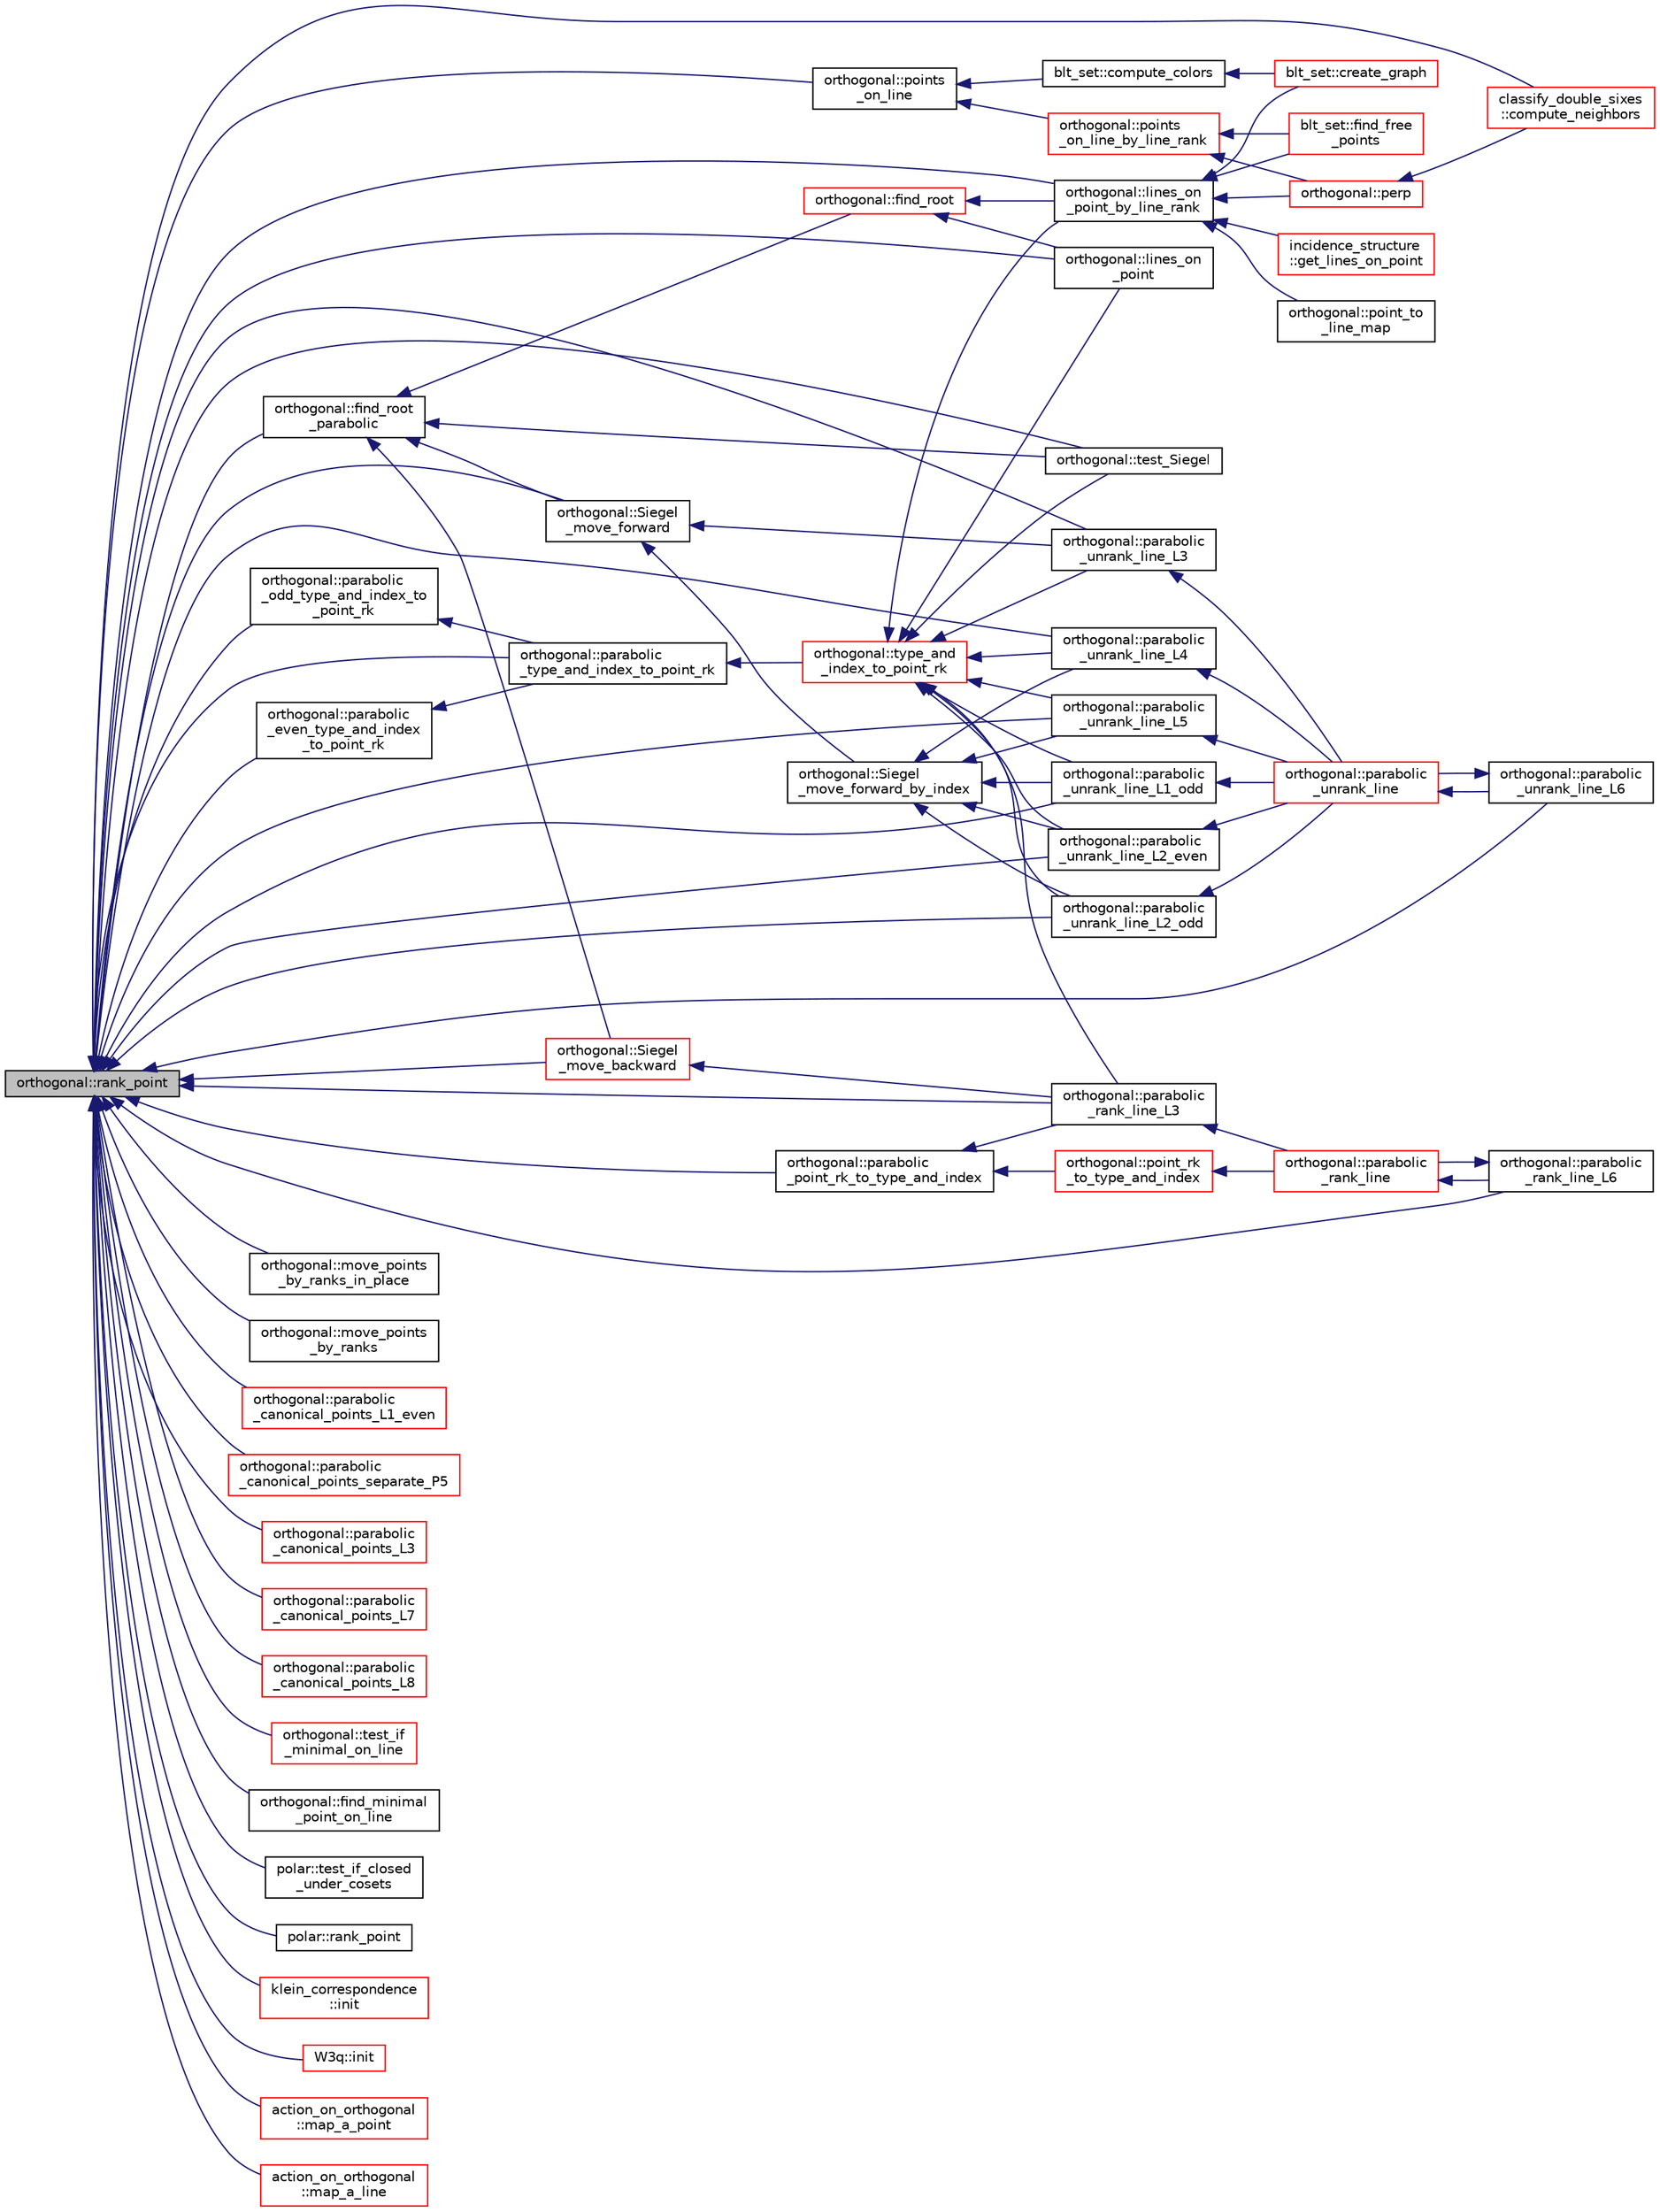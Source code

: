 digraph "orthogonal::rank_point"
{
  edge [fontname="Helvetica",fontsize="10",labelfontname="Helvetica",labelfontsize="10"];
  node [fontname="Helvetica",fontsize="10",shape=record];
  rankdir="LR";
  Node40019 [label="orthogonal::rank_point",height=0.2,width=0.4,color="black", fillcolor="grey75", style="filled", fontcolor="black"];
  Node40019 -> Node40020 [dir="back",color="midnightblue",fontsize="10",style="solid",fontname="Helvetica"];
  Node40020 [label="orthogonal::points\l_on_line",height=0.2,width=0.4,color="black", fillcolor="white", style="filled",URL="$d7/daa/classorthogonal.html#afe1cc564902cc557d4d4d2ff85ee6839"];
  Node40020 -> Node40021 [dir="back",color="midnightblue",fontsize="10",style="solid",fontname="Helvetica"];
  Node40021 [label="blt_set::compute_colors",height=0.2,width=0.4,color="black", fillcolor="white", style="filled",URL="$d1/d3d/classblt__set.html#a6629b3a1a50c0f2736034abaea6f7d63"];
  Node40021 -> Node40022 [dir="back",color="midnightblue",fontsize="10",style="solid",fontname="Helvetica"];
  Node40022 [label="blt_set::create_graph",height=0.2,width=0.4,color="red", fillcolor="white", style="filled",URL="$d1/d3d/classblt__set.html#ae92249ece99ffbc92e93e49cd5d5dccf"];
  Node40020 -> Node40025 [dir="back",color="midnightblue",fontsize="10",style="solid",fontname="Helvetica"];
  Node40025 [label="orthogonal::points\l_on_line_by_line_rank",height=0.2,width=0.4,color="red", fillcolor="white", style="filled",URL="$d7/daa/classorthogonal.html#aec3f511b69d0a28340f93d6f904c5daa"];
  Node40025 -> Node40026 [dir="back",color="midnightblue",fontsize="10",style="solid",fontname="Helvetica"];
  Node40026 [label="blt_set::find_free\l_points",height=0.2,width=0.4,color="red", fillcolor="white", style="filled",URL="$d1/d3d/classblt__set.html#a71f82dd3dc4a901ea2a0949d2f1af302"];
  Node40025 -> Node40028 [dir="back",color="midnightblue",fontsize="10",style="solid",fontname="Helvetica"];
  Node40028 [label="orthogonal::perp",height=0.2,width=0.4,color="red", fillcolor="white", style="filled",URL="$d7/daa/classorthogonal.html#ae80e0fa8d1e8caddb9afbb466e3d3189"];
  Node40028 -> Node40058 [dir="back",color="midnightblue",fontsize="10",style="solid",fontname="Helvetica"];
  Node40058 [label="classify_double_sixes\l::compute_neighbors",height=0.2,width=0.4,color="red", fillcolor="white", style="filled",URL="$dd/d23/classclassify__double__sixes.html#a675e241052c36c58063ddcfc06d209b2"];
  Node40019 -> Node40095 [dir="back",color="midnightblue",fontsize="10",style="solid",fontname="Helvetica"];
  Node40095 [label="orthogonal::lines_on\l_point",height=0.2,width=0.4,color="black", fillcolor="white", style="filled",URL="$d7/daa/classorthogonal.html#aa3249c7fddbc156af817fb274e41c914"];
  Node40019 -> Node40096 [dir="back",color="midnightblue",fontsize="10",style="solid",fontname="Helvetica"];
  Node40096 [label="orthogonal::lines_on\l_point_by_line_rank",height=0.2,width=0.4,color="black", fillcolor="white", style="filled",URL="$d7/daa/classorthogonal.html#adc21874b6da3cd3585c704994fb538aa"];
  Node40096 -> Node40022 [dir="back",color="midnightblue",fontsize="10",style="solid",fontname="Helvetica"];
  Node40096 -> Node40026 [dir="back",color="midnightblue",fontsize="10",style="solid",fontname="Helvetica"];
  Node40096 -> Node40097 [dir="back",color="midnightblue",fontsize="10",style="solid",fontname="Helvetica"];
  Node40097 [label="orthogonal::point_to\l_line_map",height=0.2,width=0.4,color="black", fillcolor="white", style="filled",URL="$d7/daa/classorthogonal.html#a1eae48671390d1c251303be93b45f9e4"];
  Node40096 -> Node40028 [dir="back",color="midnightblue",fontsize="10",style="solid",fontname="Helvetica"];
  Node40096 -> Node40098 [dir="back",color="midnightblue",fontsize="10",style="solid",fontname="Helvetica"];
  Node40098 [label="incidence_structure\l::get_lines_on_point",height=0.2,width=0.4,color="red", fillcolor="white", style="filled",URL="$da/d8a/classincidence__structure.html#a09148fd9478525b4a65c8e44833d1861"];
  Node40019 -> Node40116 [dir="back",color="midnightblue",fontsize="10",style="solid",fontname="Helvetica"];
  Node40116 [label="orthogonal::test_Siegel",height=0.2,width=0.4,color="black", fillcolor="white", style="filled",URL="$d7/daa/classorthogonal.html#ad6d248c572d92abe41416065addd4a69"];
  Node40019 -> Node40117 [dir="back",color="midnightblue",fontsize="10",style="solid",fontname="Helvetica"];
  Node40117 [label="orthogonal::move_points\l_by_ranks_in_place",height=0.2,width=0.4,color="black", fillcolor="white", style="filled",URL="$d7/daa/classorthogonal.html#a82fac7f7528e41392b5fe89860d4204d"];
  Node40019 -> Node40118 [dir="back",color="midnightblue",fontsize="10",style="solid",fontname="Helvetica"];
  Node40118 [label="orthogonal::move_points\l_by_ranks",height=0.2,width=0.4,color="black", fillcolor="white", style="filled",URL="$d7/daa/classorthogonal.html#a6b1b57c7b6114d7d51c9375fe5014b22"];
  Node40019 -> Node40119 [dir="back",color="midnightblue",fontsize="10",style="solid",fontname="Helvetica"];
  Node40119 [label="orthogonal::parabolic\l_type_and_index_to_point_rk",height=0.2,width=0.4,color="black", fillcolor="white", style="filled",URL="$d7/daa/classorthogonal.html#a67c316cf01b382762e6ac372f522d106"];
  Node40119 -> Node40120 [dir="back",color="midnightblue",fontsize="10",style="solid",fontname="Helvetica"];
  Node40120 [label="orthogonal::type_and\l_index_to_point_rk",height=0.2,width=0.4,color="red", fillcolor="white", style="filled",URL="$d7/daa/classorthogonal.html#a319ef460cdfe3247d336c3fb482901eb"];
  Node40120 -> Node40095 [dir="back",color="midnightblue",fontsize="10",style="solid",fontname="Helvetica"];
  Node40120 -> Node40096 [dir="back",color="midnightblue",fontsize="10",style="solid",fontname="Helvetica"];
  Node40120 -> Node40116 [dir="back",color="midnightblue",fontsize="10",style="solid",fontname="Helvetica"];
  Node40120 -> Node40350 [dir="back",color="midnightblue",fontsize="10",style="solid",fontname="Helvetica"];
  Node40350 [label="orthogonal::parabolic\l_unrank_line_L1_odd",height=0.2,width=0.4,color="black", fillcolor="white", style="filled",URL="$d7/daa/classorthogonal.html#af59966fe1bb32196deaafbe6849fdeb1"];
  Node40350 -> Node40348 [dir="back",color="midnightblue",fontsize="10",style="solid",fontname="Helvetica"];
  Node40348 [label="orthogonal::parabolic\l_unrank_line",height=0.2,width=0.4,color="red", fillcolor="white", style="filled",URL="$d7/daa/classorthogonal.html#a449cc51a62e11b8699befe951b0f8a4c"];
  Node40348 -> Node40349 [dir="back",color="midnightblue",fontsize="10",style="solid",fontname="Helvetica"];
  Node40349 [label="orthogonal::parabolic\l_unrank_line_L6",height=0.2,width=0.4,color="black", fillcolor="white", style="filled",URL="$d7/daa/classorthogonal.html#a3fecd8b43b3e09d6b35e550850b11d56"];
  Node40349 -> Node40348 [dir="back",color="midnightblue",fontsize="10",style="solid",fontname="Helvetica"];
  Node40120 -> Node40357 [dir="back",color="midnightblue",fontsize="10",style="solid",fontname="Helvetica"];
  Node40357 [label="orthogonal::parabolic\l_unrank_line_L2_even",height=0.2,width=0.4,color="black", fillcolor="white", style="filled",URL="$d7/daa/classorthogonal.html#a57a7ad0d16ea67c0636c9f179eeed5d1"];
  Node40357 -> Node40348 [dir="back",color="midnightblue",fontsize="10",style="solid",fontname="Helvetica"];
  Node40120 -> Node40358 [dir="back",color="midnightblue",fontsize="10",style="solid",fontname="Helvetica"];
  Node40358 [label="orthogonal::parabolic\l_unrank_line_L2_odd",height=0.2,width=0.4,color="black", fillcolor="white", style="filled",URL="$d7/daa/classorthogonal.html#a9ab8a29daee27c60803e2bf5026a9a9e"];
  Node40358 -> Node40348 [dir="back",color="midnightblue",fontsize="10",style="solid",fontname="Helvetica"];
  Node40120 -> Node40361 [dir="back",color="midnightblue",fontsize="10",style="solid",fontname="Helvetica"];
  Node40361 [label="orthogonal::parabolic\l_unrank_line_L3",height=0.2,width=0.4,color="black", fillcolor="white", style="filled",URL="$d7/daa/classorthogonal.html#ae1edfba289a03ed4d383514c2b0dc4b7"];
  Node40361 -> Node40348 [dir="back",color="midnightblue",fontsize="10",style="solid",fontname="Helvetica"];
  Node40120 -> Node40362 [dir="back",color="midnightblue",fontsize="10",style="solid",fontname="Helvetica"];
  Node40362 [label="orthogonal::parabolic\l_rank_line_L3",height=0.2,width=0.4,color="black", fillcolor="white", style="filled",URL="$d7/daa/classorthogonal.html#afea1a02e2b439b28127cfa2a782da8c9"];
  Node40362 -> Node40352 [dir="back",color="midnightblue",fontsize="10",style="solid",fontname="Helvetica"];
  Node40352 [label="orthogonal::parabolic\l_rank_line",height=0.2,width=0.4,color="red", fillcolor="white", style="filled",URL="$d7/daa/classorthogonal.html#a7df334ceca90bc5b90c56354dbaf45c9"];
  Node40352 -> Node40356 [dir="back",color="midnightblue",fontsize="10",style="solid",fontname="Helvetica"];
  Node40356 [label="orthogonal::parabolic\l_rank_line_L6",height=0.2,width=0.4,color="black", fillcolor="white", style="filled",URL="$d7/daa/classorthogonal.html#ab242f864cc2a012dee7c379649d2e566"];
  Node40356 -> Node40352 [dir="back",color="midnightblue",fontsize="10",style="solid",fontname="Helvetica"];
  Node40120 -> Node40363 [dir="back",color="midnightblue",fontsize="10",style="solid",fontname="Helvetica"];
  Node40363 [label="orthogonal::parabolic\l_unrank_line_L4",height=0.2,width=0.4,color="black", fillcolor="white", style="filled",URL="$d7/daa/classorthogonal.html#a6a30b6c7f59498ad8c7f2bec7c78d2ff"];
  Node40363 -> Node40348 [dir="back",color="midnightblue",fontsize="10",style="solid",fontname="Helvetica"];
  Node40120 -> Node40365 [dir="back",color="midnightblue",fontsize="10",style="solid",fontname="Helvetica"];
  Node40365 [label="orthogonal::parabolic\l_unrank_line_L5",height=0.2,width=0.4,color="black", fillcolor="white", style="filled",URL="$d7/daa/classorthogonal.html#a77831b97ebbbc5d8103c5e7e0edfeb9b"];
  Node40365 -> Node40348 [dir="back",color="midnightblue",fontsize="10",style="solid",fontname="Helvetica"];
  Node40019 -> Node40369 [dir="back",color="midnightblue",fontsize="10",style="solid",fontname="Helvetica"];
  Node40369 [label="orthogonal::parabolic\l_even_type_and_index\l_to_point_rk",height=0.2,width=0.4,color="black", fillcolor="white", style="filled",URL="$d7/daa/classorthogonal.html#af43894039e8c5a8039f52b93dfa3ff77"];
  Node40369 -> Node40119 [dir="back",color="midnightblue",fontsize="10",style="solid",fontname="Helvetica"];
  Node40019 -> Node40370 [dir="back",color="midnightblue",fontsize="10",style="solid",fontname="Helvetica"];
  Node40370 [label="orthogonal::parabolic\l_odd_type_and_index_to\l_point_rk",height=0.2,width=0.4,color="black", fillcolor="white", style="filled",URL="$d7/daa/classorthogonal.html#aac70113614b52601e38b3ce8cbffbc9a"];
  Node40370 -> Node40119 [dir="back",color="midnightblue",fontsize="10",style="solid",fontname="Helvetica"];
  Node40019 -> Node40371 [dir="back",color="midnightblue",fontsize="10",style="solid",fontname="Helvetica"];
  Node40371 [label="orthogonal::parabolic\l_point_rk_to_type_and_index",height=0.2,width=0.4,color="black", fillcolor="white", style="filled",URL="$d7/daa/classorthogonal.html#aadca2791fa70e971edf85858b725502d"];
  Node40371 -> Node40372 [dir="back",color="midnightblue",fontsize="10",style="solid",fontname="Helvetica"];
  Node40372 [label="orthogonal::point_rk\l_to_type_and_index",height=0.2,width=0.4,color="red", fillcolor="white", style="filled",URL="$d7/daa/classorthogonal.html#a5419c9c6b60c81e6e66f3606e7ad1815"];
  Node40372 -> Node40352 [dir="back",color="midnightblue",fontsize="10",style="solid",fontname="Helvetica"];
  Node40371 -> Node40362 [dir="back",color="midnightblue",fontsize="10",style="solid",fontname="Helvetica"];
  Node40019 -> Node40350 [dir="back",color="midnightblue",fontsize="10",style="solid",fontname="Helvetica"];
  Node40019 -> Node40357 [dir="back",color="midnightblue",fontsize="10",style="solid",fontname="Helvetica"];
  Node40019 -> Node40358 [dir="back",color="midnightblue",fontsize="10",style="solid",fontname="Helvetica"];
  Node40019 -> Node40361 [dir="back",color="midnightblue",fontsize="10",style="solid",fontname="Helvetica"];
  Node40019 -> Node40362 [dir="back",color="midnightblue",fontsize="10",style="solid",fontname="Helvetica"];
  Node40019 -> Node40363 [dir="back",color="midnightblue",fontsize="10",style="solid",fontname="Helvetica"];
  Node40019 -> Node40365 [dir="back",color="midnightblue",fontsize="10",style="solid",fontname="Helvetica"];
  Node40019 -> Node40349 [dir="back",color="midnightblue",fontsize="10",style="solid",fontname="Helvetica"];
  Node40019 -> Node40356 [dir="back",color="midnightblue",fontsize="10",style="solid",fontname="Helvetica"];
  Node40019 -> Node40376 [dir="back",color="midnightblue",fontsize="10",style="solid",fontname="Helvetica"];
  Node40376 [label="orthogonal::find_root\l_parabolic",height=0.2,width=0.4,color="black", fillcolor="white", style="filled",URL="$d7/daa/classorthogonal.html#a2e4453bb31692707f8a9e8b660b2e136"];
  Node40376 -> Node40377 [dir="back",color="midnightblue",fontsize="10",style="solid",fontname="Helvetica"];
  Node40377 [label="orthogonal::find_root",height=0.2,width=0.4,color="red", fillcolor="white", style="filled",URL="$d7/daa/classorthogonal.html#a7cad6e763a1f49ab5e372a26f5cdf247"];
  Node40377 -> Node40095 [dir="back",color="midnightblue",fontsize="10",style="solid",fontname="Helvetica"];
  Node40377 -> Node40096 [dir="back",color="midnightblue",fontsize="10",style="solid",fontname="Helvetica"];
  Node40376 -> Node40116 [dir="back",color="midnightblue",fontsize="10",style="solid",fontname="Helvetica"];
  Node40376 -> Node40379 [dir="back",color="midnightblue",fontsize="10",style="solid",fontname="Helvetica"];
  Node40379 [label="orthogonal::Siegel\l_move_forward",height=0.2,width=0.4,color="black", fillcolor="white", style="filled",URL="$d7/daa/classorthogonal.html#a065d0faccc00df42afd671dac644d480"];
  Node40379 -> Node40361 [dir="back",color="midnightblue",fontsize="10",style="solid",fontname="Helvetica"];
  Node40379 -> Node40380 [dir="back",color="midnightblue",fontsize="10",style="solid",fontname="Helvetica"];
  Node40380 [label="orthogonal::Siegel\l_move_forward_by_index",height=0.2,width=0.4,color="black", fillcolor="white", style="filled",URL="$d7/daa/classorthogonal.html#a606e885cb85b824bcda44154a3cfbfe8"];
  Node40380 -> Node40350 [dir="back",color="midnightblue",fontsize="10",style="solid",fontname="Helvetica"];
  Node40380 -> Node40357 [dir="back",color="midnightblue",fontsize="10",style="solid",fontname="Helvetica"];
  Node40380 -> Node40358 [dir="back",color="midnightblue",fontsize="10",style="solid",fontname="Helvetica"];
  Node40380 -> Node40363 [dir="back",color="midnightblue",fontsize="10",style="solid",fontname="Helvetica"];
  Node40380 -> Node40365 [dir="back",color="midnightblue",fontsize="10",style="solid",fontname="Helvetica"];
  Node40376 -> Node40381 [dir="back",color="midnightblue",fontsize="10",style="solid",fontname="Helvetica"];
  Node40381 [label="orthogonal::Siegel\l_move_backward",height=0.2,width=0.4,color="red", fillcolor="white", style="filled",URL="$d7/daa/classorthogonal.html#a365beaf002d1ffc9a600e73f1983e800"];
  Node40381 -> Node40362 [dir="back",color="midnightblue",fontsize="10",style="solid",fontname="Helvetica"];
  Node40019 -> Node40379 [dir="back",color="midnightblue",fontsize="10",style="solid",fontname="Helvetica"];
  Node40019 -> Node40381 [dir="back",color="midnightblue",fontsize="10",style="solid",fontname="Helvetica"];
  Node40019 -> Node40383 [dir="back",color="midnightblue",fontsize="10",style="solid",fontname="Helvetica"];
  Node40383 [label="orthogonal::parabolic\l_canonical_points_L1_even",height=0.2,width=0.4,color="red", fillcolor="white", style="filled",URL="$d7/daa/classorthogonal.html#ab0b604545d072f29150a4004ca96444b"];
  Node40019 -> Node40386 [dir="back",color="midnightblue",fontsize="10",style="solid",fontname="Helvetica"];
  Node40386 [label="orthogonal::parabolic\l_canonical_points_separate_P5",height=0.2,width=0.4,color="red", fillcolor="white", style="filled",URL="$d7/daa/classorthogonal.html#a8d0027eb77931aa6f8651f392b9b4e79"];
  Node40019 -> Node40387 [dir="back",color="midnightblue",fontsize="10",style="solid",fontname="Helvetica"];
  Node40387 [label="orthogonal::parabolic\l_canonical_points_L3",height=0.2,width=0.4,color="red", fillcolor="white", style="filled",URL="$d7/daa/classorthogonal.html#a753ec2a388f3b866bd96928051911802"];
  Node40019 -> Node40388 [dir="back",color="midnightblue",fontsize="10",style="solid",fontname="Helvetica"];
  Node40388 [label="orthogonal::parabolic\l_canonical_points_L7",height=0.2,width=0.4,color="red", fillcolor="white", style="filled",URL="$d7/daa/classorthogonal.html#a24a02b853a67fddf218aa24a185506eb"];
  Node40019 -> Node40389 [dir="back",color="midnightblue",fontsize="10",style="solid",fontname="Helvetica"];
  Node40389 [label="orthogonal::parabolic\l_canonical_points_L8",height=0.2,width=0.4,color="red", fillcolor="white", style="filled",URL="$d7/daa/classorthogonal.html#ad6539385a01fde3384fa94fd4256ee38"];
  Node40019 -> Node40390 [dir="back",color="midnightblue",fontsize="10",style="solid",fontname="Helvetica"];
  Node40390 [label="orthogonal::test_if\l_minimal_on_line",height=0.2,width=0.4,color="red", fillcolor="white", style="filled",URL="$d7/daa/classorthogonal.html#ac1c98fb2e2bea810ab68ccc3097528b1"];
  Node40019 -> Node40391 [dir="back",color="midnightblue",fontsize="10",style="solid",fontname="Helvetica"];
  Node40391 [label="orthogonal::find_minimal\l_point_on_line",height=0.2,width=0.4,color="black", fillcolor="white", style="filled",URL="$d7/daa/classorthogonal.html#a352d503273829a46f432965027a2d3ed"];
  Node40019 -> Node40392 [dir="back",color="midnightblue",fontsize="10",style="solid",fontname="Helvetica"];
  Node40392 [label="polar::test_if_closed\l_under_cosets",height=0.2,width=0.4,color="black", fillcolor="white", style="filled",URL="$da/d1c/classpolar.html#ac138ccb36cf30d262a8d8eb55e74486f"];
  Node40019 -> Node40393 [dir="back",color="midnightblue",fontsize="10",style="solid",fontname="Helvetica"];
  Node40393 [label="polar::rank_point",height=0.2,width=0.4,color="black", fillcolor="white", style="filled",URL="$da/d1c/classpolar.html#afab76dc36a35368c19a944d63e9f679c"];
  Node40019 -> Node40394 [dir="back",color="midnightblue",fontsize="10",style="solid",fontname="Helvetica"];
  Node40394 [label="klein_correspondence\l::init",height=0.2,width=0.4,color="red", fillcolor="white", style="filled",URL="$d7/d99/classklein__correspondence.html#a9f555dc65174ab66579e1118bd9b4ca0"];
  Node40019 -> Node40125 [dir="back",color="midnightblue",fontsize="10",style="solid",fontname="Helvetica"];
  Node40125 [label="W3q::init",height=0.2,width=0.4,color="red", fillcolor="white", style="filled",URL="$de/d2c/class_w3q.html#a215fe070895a4915537fcb1bfba4f777"];
  Node40019 -> Node40395 [dir="back",color="midnightblue",fontsize="10",style="solid",fontname="Helvetica"];
  Node40395 [label="action_on_orthogonal\l::map_a_point",height=0.2,width=0.4,color="red", fillcolor="white", style="filled",URL="$dc/d87/classaction__on__orthogonal.html#a99224de62ef02d140676a31ac663a63b"];
  Node40019 -> Node40143 [dir="back",color="midnightblue",fontsize="10",style="solid",fontname="Helvetica"];
  Node40143 [label="action_on_orthogonal\l::map_a_line",height=0.2,width=0.4,color="red", fillcolor="white", style="filled",URL="$dc/d87/classaction__on__orthogonal.html#ac7e41a4bbc9e0f2813f2f7030f3ed177"];
  Node40019 -> Node40058 [dir="back",color="midnightblue",fontsize="10",style="solid",fontname="Helvetica"];
}
